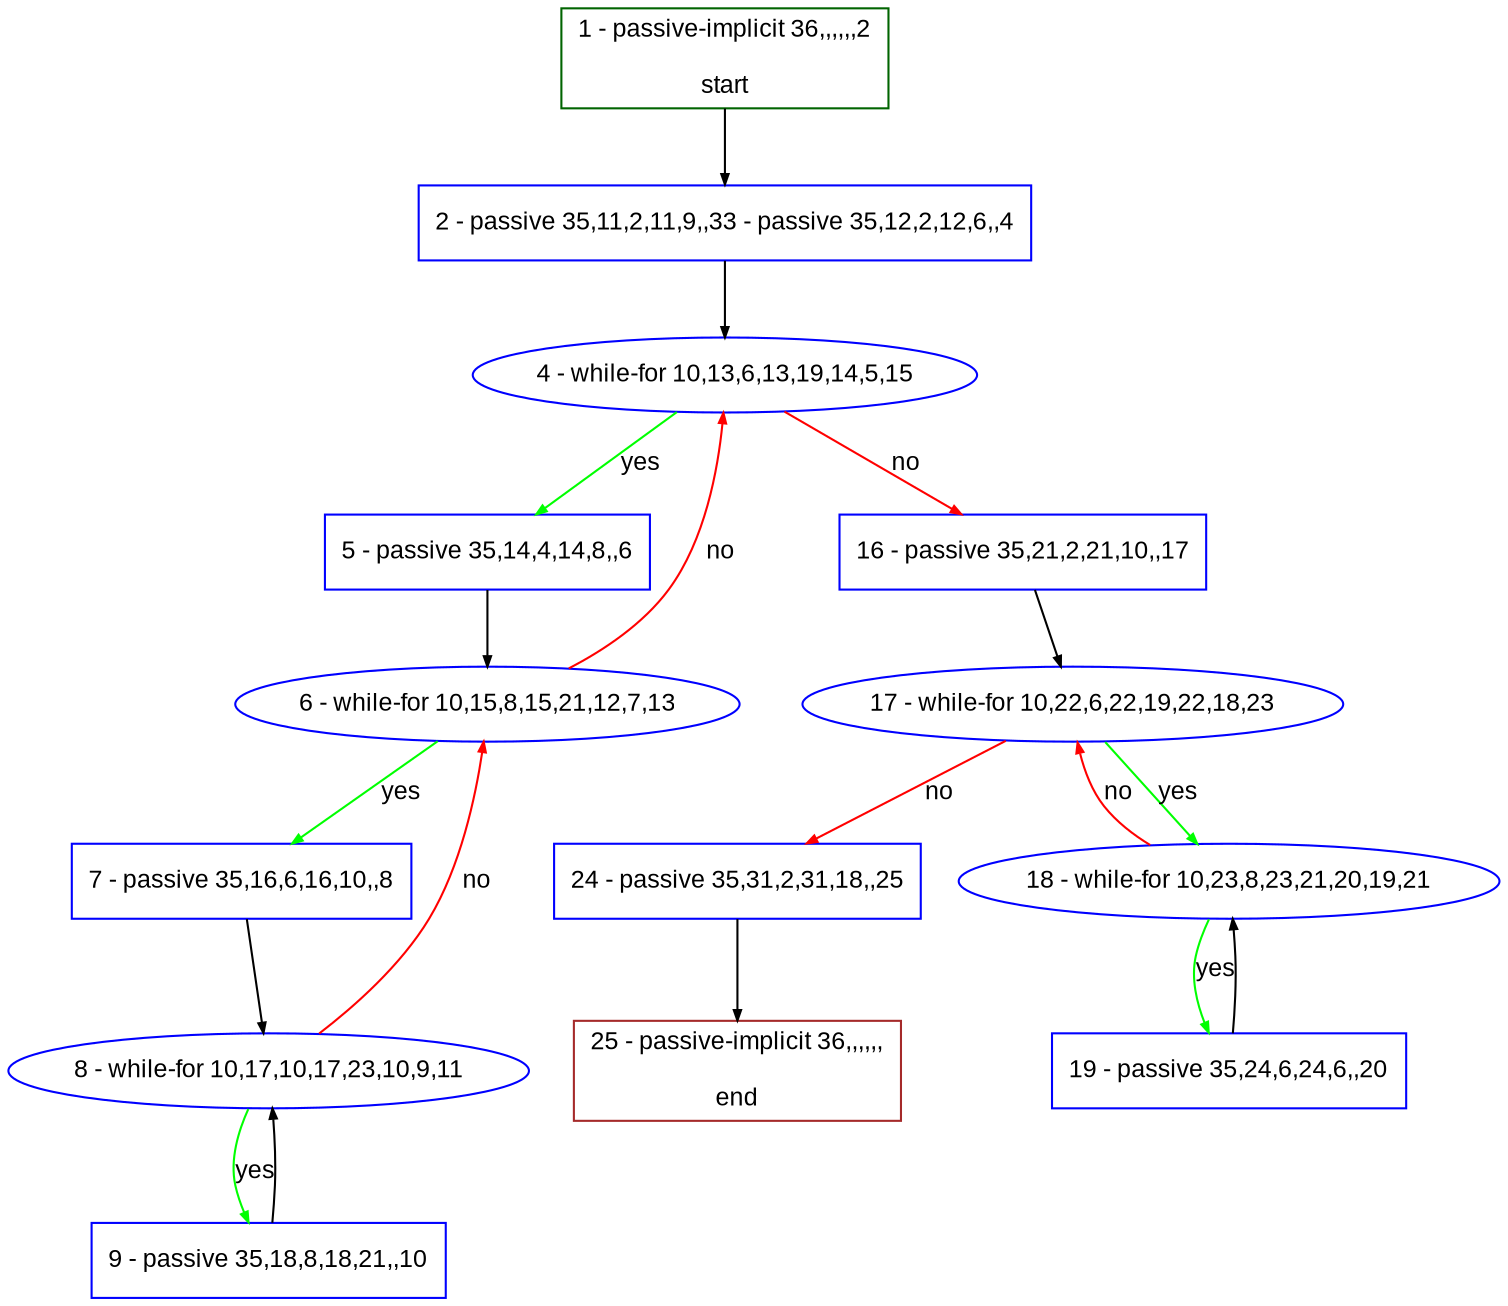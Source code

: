 digraph "" {
  graph [bgcolor="white", fillcolor="#FFFFCC", pack="true", packmode="clust", fontname="Arial", label="", fontsize="12", compound="true", style="rounded,filled"];
  node [node_initialized="no", fillcolor="white", fontname="Arial", label="", color="grey", fontsize="12", fixedsize="false", compound="true", shape="rectangle", style="filled"];
  edge [arrowtail="none", lhead="", fontcolor="black", fontname="Arial", label="", color="black", fontsize="12", arrowhead="normal", arrowsize="0.5", compound="true", ltail="", dir="forward"];
  __N1 [fillcolor="#ffffff", label="2 - passive 35,11,2,11,9,,33 - passive 35,12,2,12,6,,4", color="#0000ff", shape="box", style="filled"];
  __N2 [fillcolor="#ffffff", label="1 - passive-implicit 36,,,,,,2\n\nstart", color="#006400", shape="box", style="filled"];
  __N3 [fillcolor="#ffffff", label="4 - while-for 10,13,6,13,19,14,5,15", color="#0000ff", shape="oval", style="filled"];
  __N4 [fillcolor="#ffffff", label="5 - passive 35,14,4,14,8,,6", color="#0000ff", shape="box", style="filled"];
  __N5 [fillcolor="#ffffff", label="16 - passive 35,21,2,21,10,,17", color="#0000ff", shape="box", style="filled"];
  __N6 [fillcolor="#ffffff", label="6 - while-for 10,15,8,15,21,12,7,13", color="#0000ff", shape="oval", style="filled"];
  __N7 [fillcolor="#ffffff", label="7 - passive 35,16,6,16,10,,8", color="#0000ff", shape="box", style="filled"];
  __N8 [fillcolor="#ffffff", label="8 - while-for 10,17,10,17,23,10,9,11", color="#0000ff", shape="oval", style="filled"];
  __N9 [fillcolor="#ffffff", label="9 - passive 35,18,8,18,21,,10", color="#0000ff", shape="box", style="filled"];
  __N10 [fillcolor="#ffffff", label="17 - while-for 10,22,6,22,19,22,18,23", color="#0000ff", shape="oval", style="filled"];
  __N11 [fillcolor="#ffffff", label="18 - while-for 10,23,8,23,21,20,19,21", color="#0000ff", shape="oval", style="filled"];
  __N12 [fillcolor="#ffffff", label="24 - passive 35,31,2,31,18,,25", color="#0000ff", shape="box", style="filled"];
  __N13 [fillcolor="#ffffff", label="19 - passive 35,24,6,24,6,,20", color="#0000ff", shape="box", style="filled"];
  __N14 [fillcolor="#ffffff", label="25 - passive-implicit 36,,,,,,\n\nend", color="#a52a2a", shape="box", style="filled"];
  __N2 -> __N1 [arrowtail="none", color="#000000", label="", arrowhead="normal", dir="forward"];
  __N1 -> __N3 [arrowtail="none", color="#000000", label="", arrowhead="normal", dir="forward"];
  __N3 -> __N4 [arrowtail="none", color="#00ff00", label="yes", arrowhead="normal", dir="forward"];
  __N3 -> __N5 [arrowtail="none", color="#ff0000", label="no", arrowhead="normal", dir="forward"];
  __N4 -> __N6 [arrowtail="none", color="#000000", label="", arrowhead="normal", dir="forward"];
  __N6 -> __N3 [arrowtail="none", color="#ff0000", label="no", arrowhead="normal", dir="forward"];
  __N6 -> __N7 [arrowtail="none", color="#00ff00", label="yes", arrowhead="normal", dir="forward"];
  __N7 -> __N8 [arrowtail="none", color="#000000", label="", arrowhead="normal", dir="forward"];
  __N8 -> __N6 [arrowtail="none", color="#ff0000", label="no", arrowhead="normal", dir="forward"];
  __N8 -> __N9 [arrowtail="none", color="#00ff00", label="yes", arrowhead="normal", dir="forward"];
  __N9 -> __N8 [arrowtail="none", color="#000000", label="", arrowhead="normal", dir="forward"];
  __N5 -> __N10 [arrowtail="none", color="#000000", label="", arrowhead="normal", dir="forward"];
  __N10 -> __N11 [arrowtail="none", color="#00ff00", label="yes", arrowhead="normal", dir="forward"];
  __N11 -> __N10 [arrowtail="none", color="#ff0000", label="no", arrowhead="normal", dir="forward"];
  __N10 -> __N12 [arrowtail="none", color="#ff0000", label="no", arrowhead="normal", dir="forward"];
  __N11 -> __N13 [arrowtail="none", color="#00ff00", label="yes", arrowhead="normal", dir="forward"];
  __N13 -> __N11 [arrowtail="none", color="#000000", label="", arrowhead="normal", dir="forward"];
  __N12 -> __N14 [arrowtail="none", color="#000000", label="", arrowhead="normal", dir="forward"];
}
